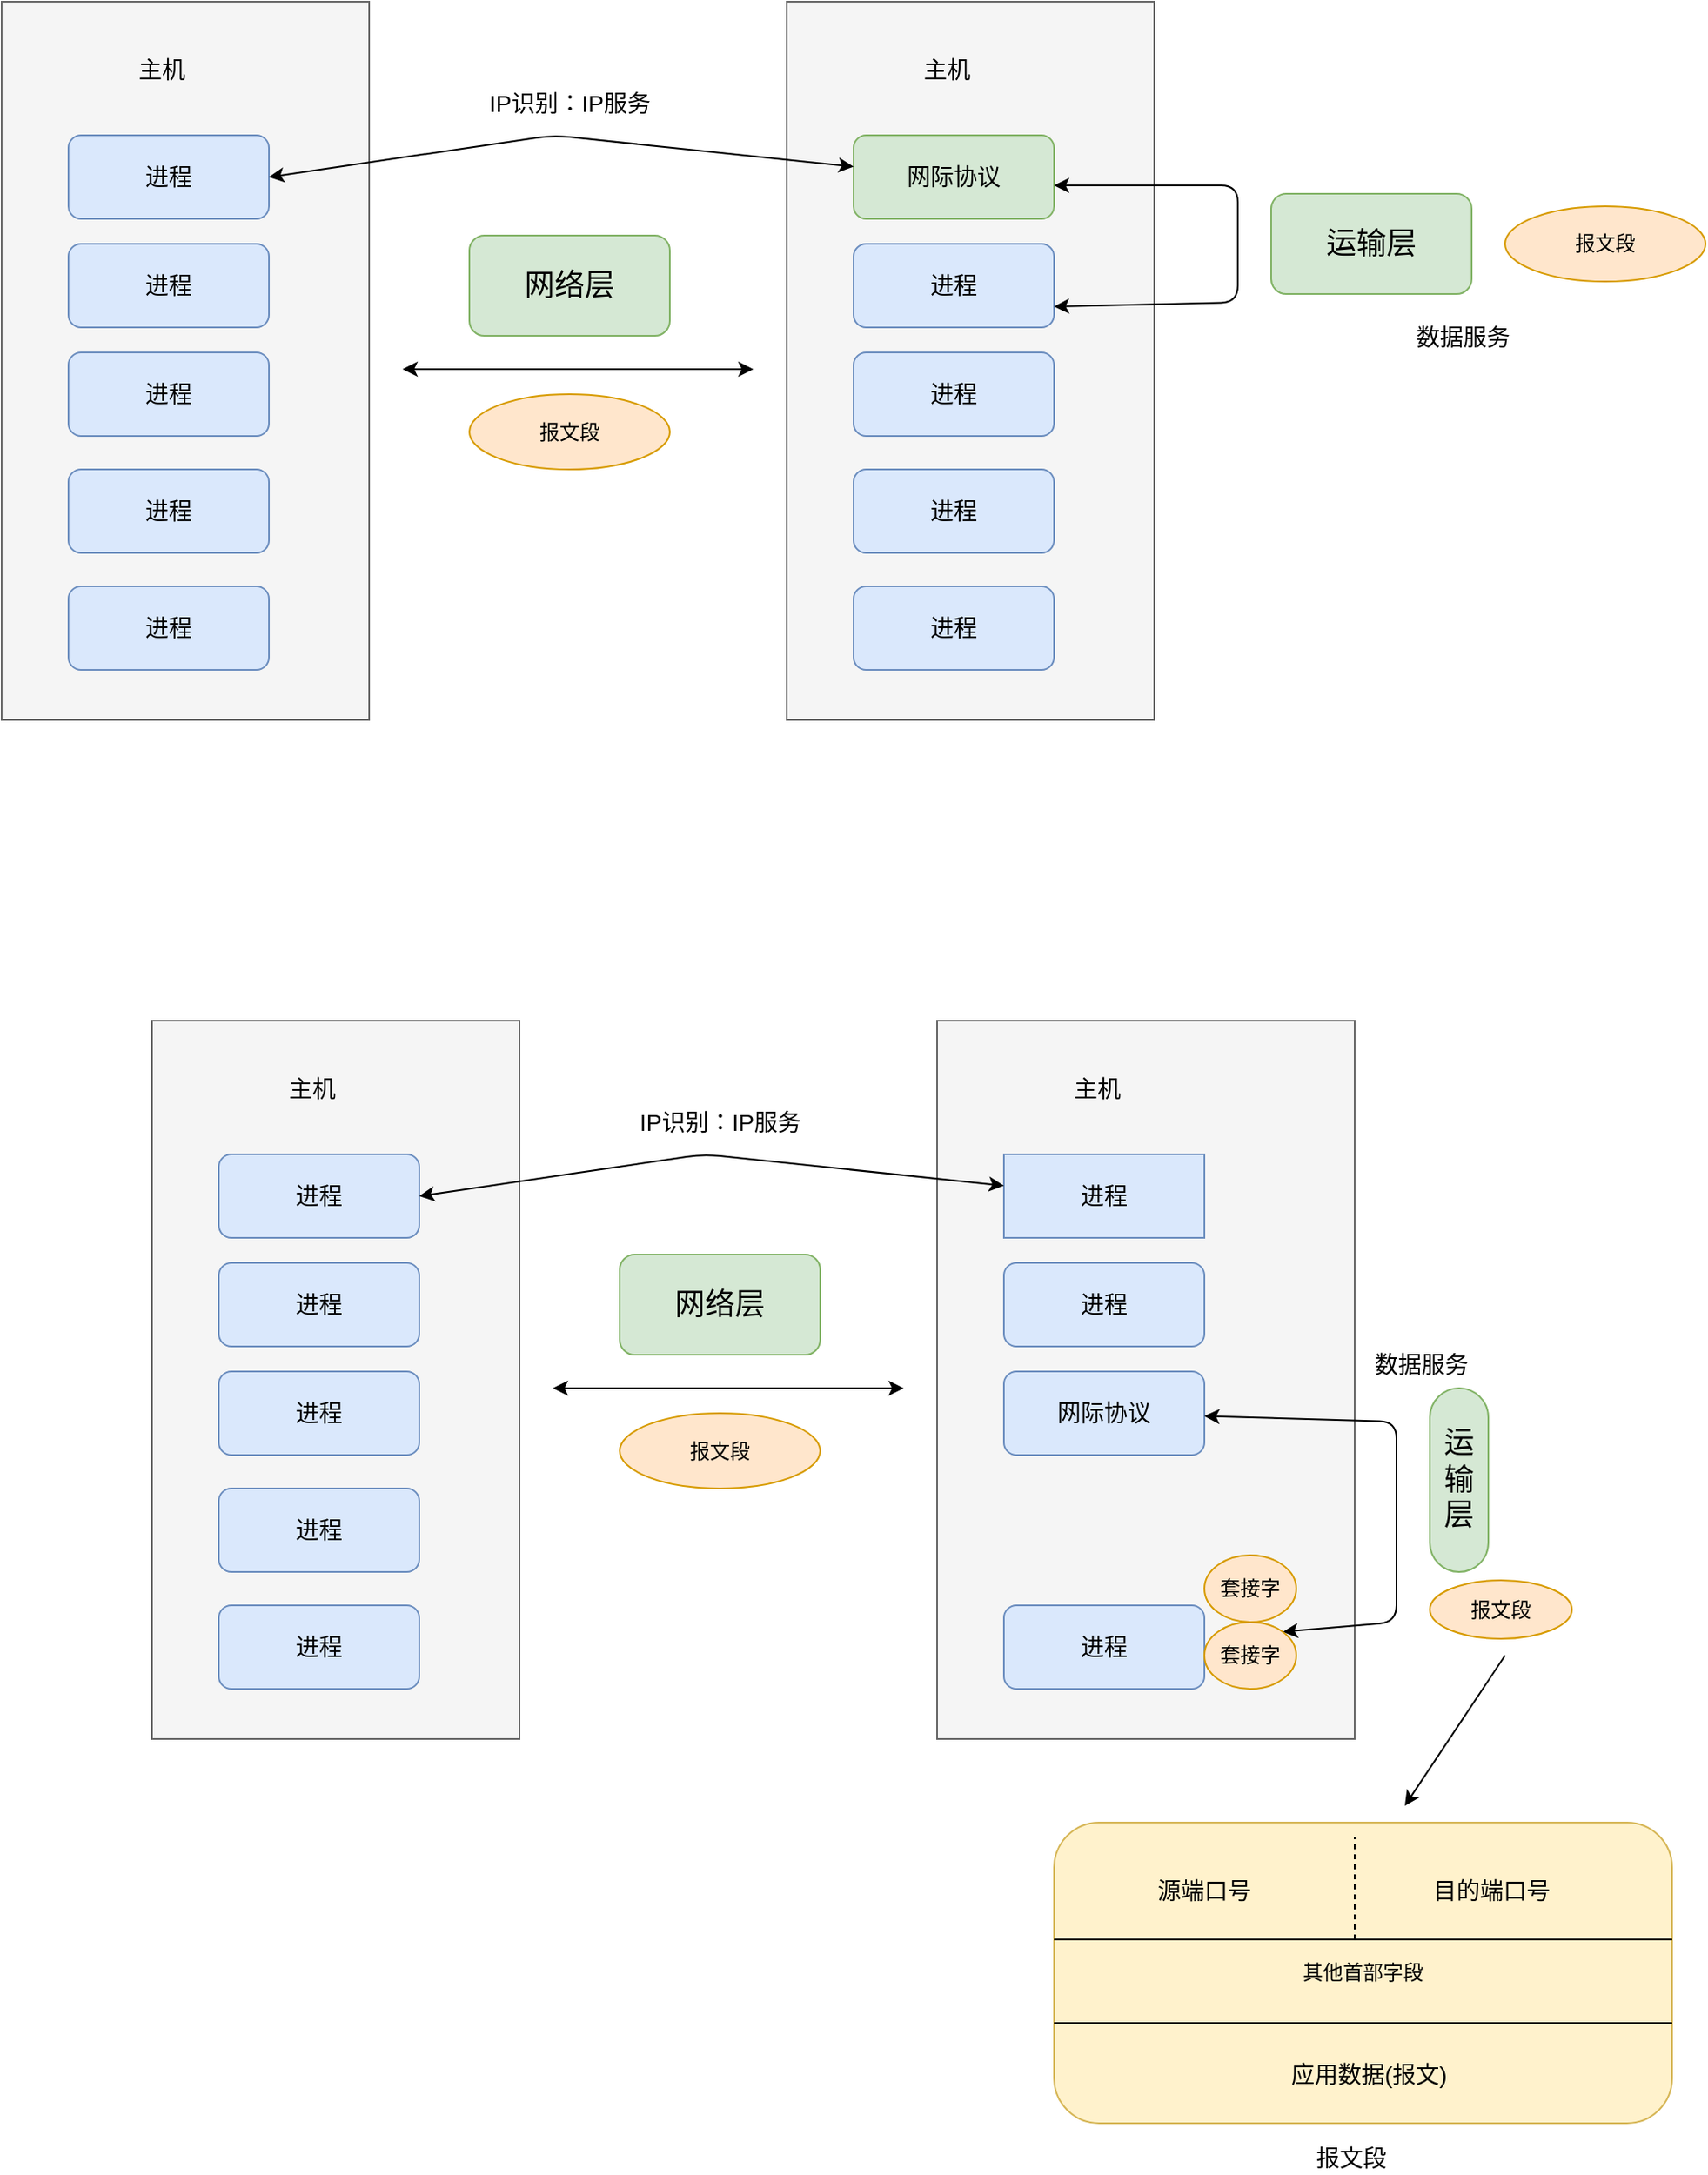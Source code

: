 <mxfile version="12.1.7" type="device" pages="1"><diagram id="c8a5fTyqwyBRI3uBpfVQ" name="Page-1"><mxGraphModel dx="1188" dy="692" grid="1" gridSize="10" guides="1" tooltips="1" connect="1" arrows="1" fold="1" page="1" pageScale="1" pageWidth="827" pageHeight="1169" math="0" shadow="0"><root><mxCell id="0"/><mxCell id="1" parent="0"/><mxCell id="TAq7b9aU8tXbLLTQmGhv-2" value="" style="rounded=0;whiteSpace=wrap;html=1;fillColor=#f5f5f5;strokeColor=#666666;fontColor=#333333;" vertex="1" parent="1"><mxGeometry x="20" y="20" width="220" height="430" as="geometry"/></mxCell><mxCell id="TAq7b9aU8tXbLLTQmGhv-3" value="&lt;font style=&quot;font-size: 14px&quot;&gt;主机&lt;/font&gt;" style="text;html=1;resizable=0;points=[];autosize=1;align=left;verticalAlign=top;spacingTop=-4;" vertex="1" parent="1"><mxGeometry x="100" y="50" width="40" height="20" as="geometry"/></mxCell><mxCell id="TAq7b9aU8tXbLLTQmGhv-4" value="&lt;font style=&quot;font-size: 14px&quot;&gt;进程&lt;/font&gt;" style="rounded=1;whiteSpace=wrap;html=1;fillColor=#dae8fc;strokeColor=#6c8ebf;" vertex="1" parent="1"><mxGeometry x="60" y="100" width="120" height="50" as="geometry"/></mxCell><mxCell id="TAq7b9aU8tXbLLTQmGhv-5" value="&lt;font style=&quot;font-size: 14px&quot;&gt;进程&lt;/font&gt;" style="rounded=1;whiteSpace=wrap;html=1;fillColor=#dae8fc;strokeColor=#6c8ebf;" vertex="1" parent="1"><mxGeometry x="60" y="165" width="120" height="50" as="geometry"/></mxCell><mxCell id="TAq7b9aU8tXbLLTQmGhv-6" value="&lt;font style=&quot;font-size: 14px&quot;&gt;进程&lt;/font&gt;" style="rounded=1;whiteSpace=wrap;html=1;fillColor=#dae8fc;strokeColor=#6c8ebf;" vertex="1" parent="1"><mxGeometry x="60" y="230" width="120" height="50" as="geometry"/></mxCell><mxCell id="TAq7b9aU8tXbLLTQmGhv-7" value="&lt;font style=&quot;font-size: 14px&quot;&gt;进程&lt;/font&gt;" style="rounded=1;whiteSpace=wrap;html=1;fillColor=#dae8fc;strokeColor=#6c8ebf;" vertex="1" parent="1"><mxGeometry x="60" y="300" width="120" height="50" as="geometry"/></mxCell><mxCell id="TAq7b9aU8tXbLLTQmGhv-8" value="&lt;font style=&quot;font-size: 14px&quot;&gt;进程&lt;/font&gt;" style="rounded=1;whiteSpace=wrap;html=1;fillColor=#dae8fc;strokeColor=#6c8ebf;" vertex="1" parent="1"><mxGeometry x="60" y="370" width="120" height="50" as="geometry"/></mxCell><mxCell id="TAq7b9aU8tXbLLTQmGhv-9" value="" style="rounded=0;whiteSpace=wrap;html=1;fillColor=#f5f5f5;strokeColor=#666666;fontColor=#333333;" vertex="1" parent="1"><mxGeometry x="490" y="20" width="220" height="430" as="geometry"/></mxCell><mxCell id="TAq7b9aU8tXbLLTQmGhv-10" value="&lt;font style=&quot;font-size: 14px&quot;&gt;主机&lt;/font&gt;" style="text;html=1;resizable=0;points=[];autosize=1;align=left;verticalAlign=top;spacingTop=-4;" vertex="1" parent="1"><mxGeometry x="570" y="50" width="40" height="20" as="geometry"/></mxCell><mxCell id="TAq7b9aU8tXbLLTQmGhv-11" value="&lt;span style=&quot;font-size: 14px&quot;&gt;网际协议&lt;/span&gt;" style="rounded=1;whiteSpace=wrap;html=1;fillColor=#d5e8d4;strokeColor=#82b366;" vertex="1" parent="1"><mxGeometry x="530" y="100" width="120" height="50" as="geometry"/></mxCell><mxCell id="TAq7b9aU8tXbLLTQmGhv-12" value="&lt;font style=&quot;font-size: 14px&quot;&gt;进程&lt;/font&gt;" style="rounded=1;whiteSpace=wrap;html=1;fillColor=#dae8fc;strokeColor=#6c8ebf;" vertex="1" parent="1"><mxGeometry x="530" y="165" width="120" height="50" as="geometry"/></mxCell><mxCell id="TAq7b9aU8tXbLLTQmGhv-13" value="&lt;font style=&quot;font-size: 14px&quot;&gt;进程&lt;/font&gt;" style="rounded=1;whiteSpace=wrap;html=1;fillColor=#dae8fc;strokeColor=#6c8ebf;" vertex="1" parent="1"><mxGeometry x="530" y="230" width="120" height="50" as="geometry"/></mxCell><mxCell id="TAq7b9aU8tXbLLTQmGhv-14" value="&lt;font style=&quot;font-size: 14px&quot;&gt;进程&lt;/font&gt;" style="rounded=1;whiteSpace=wrap;html=1;fillColor=#dae8fc;strokeColor=#6c8ebf;" vertex="1" parent="1"><mxGeometry x="530" y="300" width="120" height="50" as="geometry"/></mxCell><mxCell id="TAq7b9aU8tXbLLTQmGhv-15" value="&lt;font style=&quot;font-size: 14px&quot;&gt;进程&lt;/font&gt;" style="rounded=1;whiteSpace=wrap;html=1;fillColor=#dae8fc;strokeColor=#6c8ebf;" vertex="1" parent="1"><mxGeometry x="530" y="370" width="120" height="50" as="geometry"/></mxCell><mxCell id="TAq7b9aU8tXbLLTQmGhv-16" value="" style="endArrow=classic;startArrow=classic;html=1;" edge="1" parent="1"><mxGeometry width="50" height="50" relative="1" as="geometry"><mxPoint x="260" y="240" as="sourcePoint"/><mxPoint x="470" y="240" as="targetPoint"/></mxGeometry></mxCell><mxCell id="TAq7b9aU8tXbLLTQmGhv-18" value="&lt;font style=&quot;font-size: 18px&quot;&gt;网络层&lt;/font&gt;" style="rounded=1;whiteSpace=wrap;html=1;fillColor=#d5e8d4;strokeColor=#82b366;" vertex="1" parent="1"><mxGeometry x="300" y="160" width="120" height="60" as="geometry"/></mxCell><mxCell id="TAq7b9aU8tXbLLTQmGhv-21" value="" style="endArrow=classic;startArrow=classic;html=1;entryX=1;entryY=0.75;entryDx=0;entryDy=0;" edge="1" parent="1" target="TAq7b9aU8tXbLLTQmGhv-12"><mxGeometry width="50" height="50" relative="1" as="geometry"><mxPoint x="650" y="130" as="sourcePoint"/><mxPoint x="790" y="200" as="targetPoint"/><Array as="points"><mxPoint x="760" y="130"/><mxPoint x="760" y="200"/></Array></mxGeometry></mxCell><mxCell id="TAq7b9aU8tXbLLTQmGhv-22" value="&lt;font style=&quot;font-size: 18px&quot;&gt;运输层&lt;/font&gt;" style="rounded=1;whiteSpace=wrap;html=1;fillColor=#d5e8d4;strokeColor=#82b366;" vertex="1" parent="1"><mxGeometry x="780" y="135" width="120" height="60" as="geometry"/></mxCell><mxCell id="TAq7b9aU8tXbLLTQmGhv-23" value="报文段" style="ellipse;whiteSpace=wrap;html=1;fillColor=#ffe6cc;strokeColor=#d79b00;" vertex="1" parent="1"><mxGeometry x="300" y="255" width="120" height="45" as="geometry"/></mxCell><mxCell id="TAq7b9aU8tXbLLTQmGhv-24" value="报文段" style="ellipse;whiteSpace=wrap;html=1;fillColor=#ffe6cc;strokeColor=#d79b00;" vertex="1" parent="1"><mxGeometry x="920" y="142.5" width="120" height="45" as="geometry"/></mxCell><mxCell id="TAq7b9aU8tXbLLTQmGhv-25" value="" style="endArrow=classic;startArrow=classic;html=1;exitX=1;exitY=0.5;exitDx=0;exitDy=0;" edge="1" parent="1" source="TAq7b9aU8tXbLLTQmGhv-4" target="TAq7b9aU8tXbLLTQmGhv-11"><mxGeometry width="50" height="50" relative="1" as="geometry"><mxPoint x="280" y="95" as="sourcePoint"/><mxPoint x="330" y="45" as="targetPoint"/><Array as="points"><mxPoint x="350" y="100"/></Array></mxGeometry></mxCell><mxCell id="TAq7b9aU8tXbLLTQmGhv-26" value="&lt;font style=&quot;font-size: 14px&quot;&gt;IP识别：IP服务&lt;/font&gt;" style="text;html=1;resizable=0;points=[];autosize=1;align=left;verticalAlign=top;spacingTop=-4;" vertex="1" parent="1"><mxGeometry x="310" y="70" width="110" height="20" as="geometry"/></mxCell><mxCell id="TAq7b9aU8tXbLLTQmGhv-27" value="&lt;span style=&quot;font-size: 14px&quot;&gt;数据服务&lt;/span&gt;" style="text;html=1;resizable=0;points=[];autosize=1;align=left;verticalAlign=top;spacingTop=-4;" vertex="1" parent="1"><mxGeometry x="865" y="210" width="70" height="20" as="geometry"/></mxCell><mxCell id="TAq7b9aU8tXbLLTQmGhv-28" value="" style="rounded=0;whiteSpace=wrap;html=1;fillColor=#f5f5f5;strokeColor=#666666;fontColor=#333333;" vertex="1" parent="1"><mxGeometry x="110" y="630" width="220" height="430" as="geometry"/></mxCell><mxCell id="TAq7b9aU8tXbLLTQmGhv-29" value="&lt;font style=&quot;font-size: 14px&quot;&gt;主机&lt;/font&gt;" style="text;html=1;resizable=0;points=[];autosize=1;align=left;verticalAlign=top;spacingTop=-4;" vertex="1" parent="1"><mxGeometry x="190" y="660" width="40" height="20" as="geometry"/></mxCell><mxCell id="TAq7b9aU8tXbLLTQmGhv-30" value="&lt;font style=&quot;font-size: 14px&quot;&gt;进程&lt;/font&gt;" style="rounded=1;whiteSpace=wrap;html=1;fillColor=#dae8fc;strokeColor=#6c8ebf;" vertex="1" parent="1"><mxGeometry x="150" y="710" width="120" height="50" as="geometry"/></mxCell><mxCell id="TAq7b9aU8tXbLLTQmGhv-31" value="&lt;font style=&quot;font-size: 14px&quot;&gt;进程&lt;/font&gt;" style="rounded=1;whiteSpace=wrap;html=1;fillColor=#dae8fc;strokeColor=#6c8ebf;" vertex="1" parent="1"><mxGeometry x="150" y="775" width="120" height="50" as="geometry"/></mxCell><mxCell id="TAq7b9aU8tXbLLTQmGhv-32" value="&lt;font style=&quot;font-size: 14px&quot;&gt;进程&lt;/font&gt;" style="rounded=1;whiteSpace=wrap;html=1;fillColor=#dae8fc;strokeColor=#6c8ebf;" vertex="1" parent="1"><mxGeometry x="150" y="840" width="120" height="50" as="geometry"/></mxCell><mxCell id="TAq7b9aU8tXbLLTQmGhv-33" value="&lt;font style=&quot;font-size: 14px&quot;&gt;进程&lt;/font&gt;" style="rounded=1;whiteSpace=wrap;html=1;fillColor=#dae8fc;strokeColor=#6c8ebf;" vertex="1" parent="1"><mxGeometry x="150" y="910" width="120" height="50" as="geometry"/></mxCell><mxCell id="TAq7b9aU8tXbLLTQmGhv-34" value="&lt;font style=&quot;font-size: 14px&quot;&gt;进程&lt;/font&gt;" style="rounded=1;whiteSpace=wrap;html=1;fillColor=#dae8fc;strokeColor=#6c8ebf;" vertex="1" parent="1"><mxGeometry x="150" y="980" width="120" height="50" as="geometry"/></mxCell><mxCell id="TAq7b9aU8tXbLLTQmGhv-35" value="" style="rounded=0;whiteSpace=wrap;html=1;fillColor=#f5f5f5;strokeColor=#666666;fontColor=#333333;" vertex="1" parent="1"><mxGeometry x="580" y="630" width="250" height="430" as="geometry"/></mxCell><mxCell id="TAq7b9aU8tXbLLTQmGhv-36" value="&lt;font style=&quot;font-size: 14px&quot;&gt;主机&lt;/font&gt;" style="text;html=1;resizable=0;points=[];autosize=1;align=left;verticalAlign=top;spacingTop=-4;" vertex="1" parent="1"><mxGeometry x="660" y="660" width="40" height="20" as="geometry"/></mxCell><mxCell id="TAq7b9aU8tXbLLTQmGhv-37" value="&lt;font style=&quot;font-size: 14px&quot;&gt;进程&lt;/font&gt;" style="rounded=1;whiteSpace=wrap;html=1;fillColor=#dae8fc;strokeColor=#6c8ebf;arcSize=0;" vertex="1" parent="1"><mxGeometry x="620" y="710" width="120" height="50" as="geometry"/></mxCell><mxCell id="TAq7b9aU8tXbLLTQmGhv-38" value="&lt;font style=&quot;font-size: 14px&quot;&gt;进程&lt;/font&gt;" style="rounded=1;whiteSpace=wrap;html=1;fillColor=#dae8fc;strokeColor=#6c8ebf;" vertex="1" parent="1"><mxGeometry x="620" y="775" width="120" height="50" as="geometry"/></mxCell><mxCell id="TAq7b9aU8tXbLLTQmGhv-39" value="&lt;span style=&quot;font-size: 14px&quot;&gt;网际协议&lt;/span&gt;" style="rounded=1;whiteSpace=wrap;html=1;fillColor=#dae8fc;strokeColor=#6c8ebf;" vertex="1" parent="1"><mxGeometry x="620" y="840" width="120" height="50" as="geometry"/></mxCell><mxCell id="TAq7b9aU8tXbLLTQmGhv-41" value="&lt;font style=&quot;font-size: 14px&quot;&gt;进程&lt;/font&gt;" style="rounded=1;whiteSpace=wrap;html=1;fillColor=#dae8fc;strokeColor=#6c8ebf;" vertex="1" parent="1"><mxGeometry x="620" y="980" width="120" height="50" as="geometry"/></mxCell><mxCell id="TAq7b9aU8tXbLLTQmGhv-42" value="" style="endArrow=classic;startArrow=classic;html=1;" edge="1" parent="1"><mxGeometry width="50" height="50" relative="1" as="geometry"><mxPoint x="350" y="850" as="sourcePoint"/><mxPoint x="560" y="850" as="targetPoint"/></mxGeometry></mxCell><mxCell id="TAq7b9aU8tXbLLTQmGhv-43" value="&lt;font style=&quot;font-size: 18px&quot;&gt;网络层&lt;/font&gt;" style="rounded=1;whiteSpace=wrap;html=1;fillColor=#d5e8d4;strokeColor=#82b366;" vertex="1" parent="1"><mxGeometry x="390" y="770" width="120" height="60" as="geometry"/></mxCell><mxCell id="TAq7b9aU8tXbLLTQmGhv-45" value="&lt;font style=&quot;font-size: 18px&quot;&gt;运输层&lt;/font&gt;" style="rounded=1;whiteSpace=wrap;html=1;fillColor=#d5e8d4;strokeColor=#82b366;arcSize=50;" vertex="1" parent="1"><mxGeometry x="875" y="850" width="35" height="110" as="geometry"/></mxCell><mxCell id="TAq7b9aU8tXbLLTQmGhv-46" value="报文段" style="ellipse;whiteSpace=wrap;html=1;fillColor=#ffe6cc;strokeColor=#d79b00;" vertex="1" parent="1"><mxGeometry x="390" y="865" width="120" height="45" as="geometry"/></mxCell><mxCell id="TAq7b9aU8tXbLLTQmGhv-47" value="报文段" style="ellipse;whiteSpace=wrap;html=1;fillColor=#ffe6cc;strokeColor=#d79b00;" vertex="1" parent="1"><mxGeometry x="875" y="965" width="85" height="35" as="geometry"/></mxCell><mxCell id="TAq7b9aU8tXbLLTQmGhv-48" value="" style="endArrow=classic;startArrow=classic;html=1;exitX=1;exitY=0.5;exitDx=0;exitDy=0;" edge="1" parent="1" source="TAq7b9aU8tXbLLTQmGhv-30" target="TAq7b9aU8tXbLLTQmGhv-37"><mxGeometry width="50" height="50" relative="1" as="geometry"><mxPoint x="370" y="705" as="sourcePoint"/><mxPoint x="420" y="655" as="targetPoint"/><Array as="points"><mxPoint x="440" y="710"/></Array></mxGeometry></mxCell><mxCell id="TAq7b9aU8tXbLLTQmGhv-49" value="&lt;font style=&quot;font-size: 14px&quot;&gt;IP识别：IP服务&lt;/font&gt;" style="text;html=1;resizable=0;points=[];autosize=1;align=left;verticalAlign=top;spacingTop=-4;" vertex="1" parent="1"><mxGeometry x="400" y="680" width="110" height="20" as="geometry"/></mxCell><mxCell id="TAq7b9aU8tXbLLTQmGhv-50" value="&lt;span style=&quot;font-size: 14px&quot;&gt;数据服务&lt;/span&gt;" style="text;html=1;resizable=0;points=[];autosize=1;align=left;verticalAlign=top;spacingTop=-4;" vertex="1" parent="1"><mxGeometry x="840" y="825" width="70" height="20" as="geometry"/></mxCell><mxCell id="TAq7b9aU8tXbLLTQmGhv-51" value="" style="endArrow=classic;startArrow=classic;html=1;entryX=1;entryY=0;entryDx=0;entryDy=0;" edge="1" parent="1" source="TAq7b9aU8tXbLLTQmGhv-39" target="TAq7b9aU8tXbLLTQmGhv-55"><mxGeometry width="50" height="50" relative="1" as="geometry"><mxPoint x="745" y="907.5" as="sourcePoint"/><mxPoint x="745" y="980" as="targetPoint"/><Array as="points"><mxPoint x="855" y="870"/><mxPoint x="855" y="990"/></Array></mxGeometry></mxCell><mxCell id="TAq7b9aU8tXbLLTQmGhv-53" value="套接字" style="ellipse;whiteSpace=wrap;html=1;fillColor=#ffe6cc;strokeColor=#d79b00;" vertex="1" parent="1"><mxGeometry x="740" y="950" width="55" height="40" as="geometry"/></mxCell><mxCell id="TAq7b9aU8tXbLLTQmGhv-55" value="套接字" style="ellipse;whiteSpace=wrap;html=1;fillColor=#ffe6cc;strokeColor=#d79b00;" vertex="1" parent="1"><mxGeometry x="740" y="990" width="55" height="40" as="geometry"/></mxCell><mxCell id="TAq7b9aU8tXbLLTQmGhv-56" value="其他首部字段" style="rounded=1;whiteSpace=wrap;html=1;fillColor=#fff2cc;strokeColor=#d6b656;" vertex="1" parent="1"><mxGeometry x="650" y="1110" width="370" height="180" as="geometry"/></mxCell><mxCell id="TAq7b9aU8tXbLLTQmGhv-57" value="&lt;font style=&quot;font-size: 14px&quot;&gt;报文段&lt;/font&gt;" style="text;html=1;resizable=0;points=[];autosize=1;align=left;verticalAlign=top;spacingTop=-4;" vertex="1" parent="1"><mxGeometry x="805" y="1300" width="60" height="20" as="geometry"/></mxCell><mxCell id="TAq7b9aU8tXbLLTQmGhv-58" value="" style="endArrow=classic;html=1;" edge="1" parent="1"><mxGeometry width="50" height="50" relative="1" as="geometry"><mxPoint x="920" y="1010" as="sourcePoint"/><mxPoint x="860" y="1100" as="targetPoint"/></mxGeometry></mxCell><mxCell id="TAq7b9aU8tXbLLTQmGhv-60" value="" style="endArrow=none;html=1;" edge="1" parent="1"><mxGeometry width="50" height="50" relative="1" as="geometry"><mxPoint x="650" y="1180" as="sourcePoint"/><mxPoint x="1020" y="1180" as="targetPoint"/></mxGeometry></mxCell><mxCell id="TAq7b9aU8tXbLLTQmGhv-61" value="" style="endArrow=none;dashed=1;html=1;" edge="1" parent="1"><mxGeometry width="50" height="50" relative="1" as="geometry"><mxPoint x="830" y="1180" as="sourcePoint"/><mxPoint x="830" y="1118.5" as="targetPoint"/></mxGeometry></mxCell><mxCell id="TAq7b9aU8tXbLLTQmGhv-62" value="&lt;font style=&quot;font-size: 14px&quot;&gt;源端口号&lt;/font&gt;" style="text;html=1;resizable=0;points=[];autosize=1;align=left;verticalAlign=top;spacingTop=-4;" vertex="1" parent="1"><mxGeometry x="710" y="1140" width="70" height="20" as="geometry"/></mxCell><mxCell id="TAq7b9aU8tXbLLTQmGhv-63" value="&lt;font style=&quot;font-size: 14px&quot;&gt;目的端口号&lt;/font&gt;" style="text;html=1;resizable=0;points=[];autosize=1;align=left;verticalAlign=top;spacingTop=-4;" vertex="1" parent="1"><mxGeometry x="875" y="1140" width="90" height="20" as="geometry"/></mxCell><mxCell id="TAq7b9aU8tXbLLTQmGhv-64" value="" style="endArrow=none;html=1;" edge="1" parent="1"><mxGeometry width="50" height="50" relative="1" as="geometry"><mxPoint x="650" y="1230" as="sourcePoint"/><mxPoint x="1020" y="1230" as="targetPoint"/></mxGeometry></mxCell><mxCell id="TAq7b9aU8tXbLLTQmGhv-65" value="&lt;font style=&quot;font-size: 14px&quot;&gt;应用数据(报文)&lt;/font&gt;" style="text;html=1;resizable=0;points=[];autosize=1;align=left;verticalAlign=top;spacingTop=-4;" vertex="1" parent="1"><mxGeometry x="790" y="1250" width="110" height="20" as="geometry"/></mxCell></root></mxGraphModel></diagram></mxfile>
